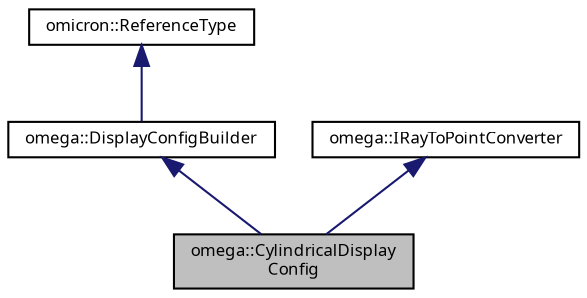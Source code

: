 digraph "omega::CylindricalDisplayConfig"
{
  bgcolor="transparent";
  edge [fontname="FreeSans.ttf",fontsize="8",labelfontname="FreeSans.ttf",labelfontsize="8"];
  node [fontname="FreeSans.ttf",fontsize="8",shape=record];
  Node1 [label="omega::CylindricalDisplay\lConfig",height=0.2,width=0.4,color="black", fillcolor="grey75", style="filled" fontcolor="black"];
  Node2 -> Node1 [dir="back",color="midnightblue",fontsize="8",style="solid",fontname="FreeSans.ttf"];
  Node2 [label="omega::DisplayConfigBuilder",height=0.2,width=0.4,color="black",URL="$classomega_1_1_display_config_builder.html",tooltip="Interface for display configuration generators. "];
  Node3 -> Node2 [dir="back",color="midnightblue",fontsize="8",style="solid",fontname="FreeSans.ttf"];
  Node3 [label="omicron::ReferenceType",height=0.2,width=0.4,color="black",URL="$classomicron_1_1_reference_type.html",tooltip="Implements a base class for reference-counted types. "];
  Node4 -> Node1 [dir="back",color="midnightblue",fontsize="8",style="solid",fontname="FreeSans.ttf"];
  Node4 [label="omega::IRayToPointConverter",height=0.2,width=0.4,color="black",URL="$classomega_1_1_i_ray_to_point_converter.html",tooltip="Public interface of objects providing a ray to display point conversion function. ..."];
}
